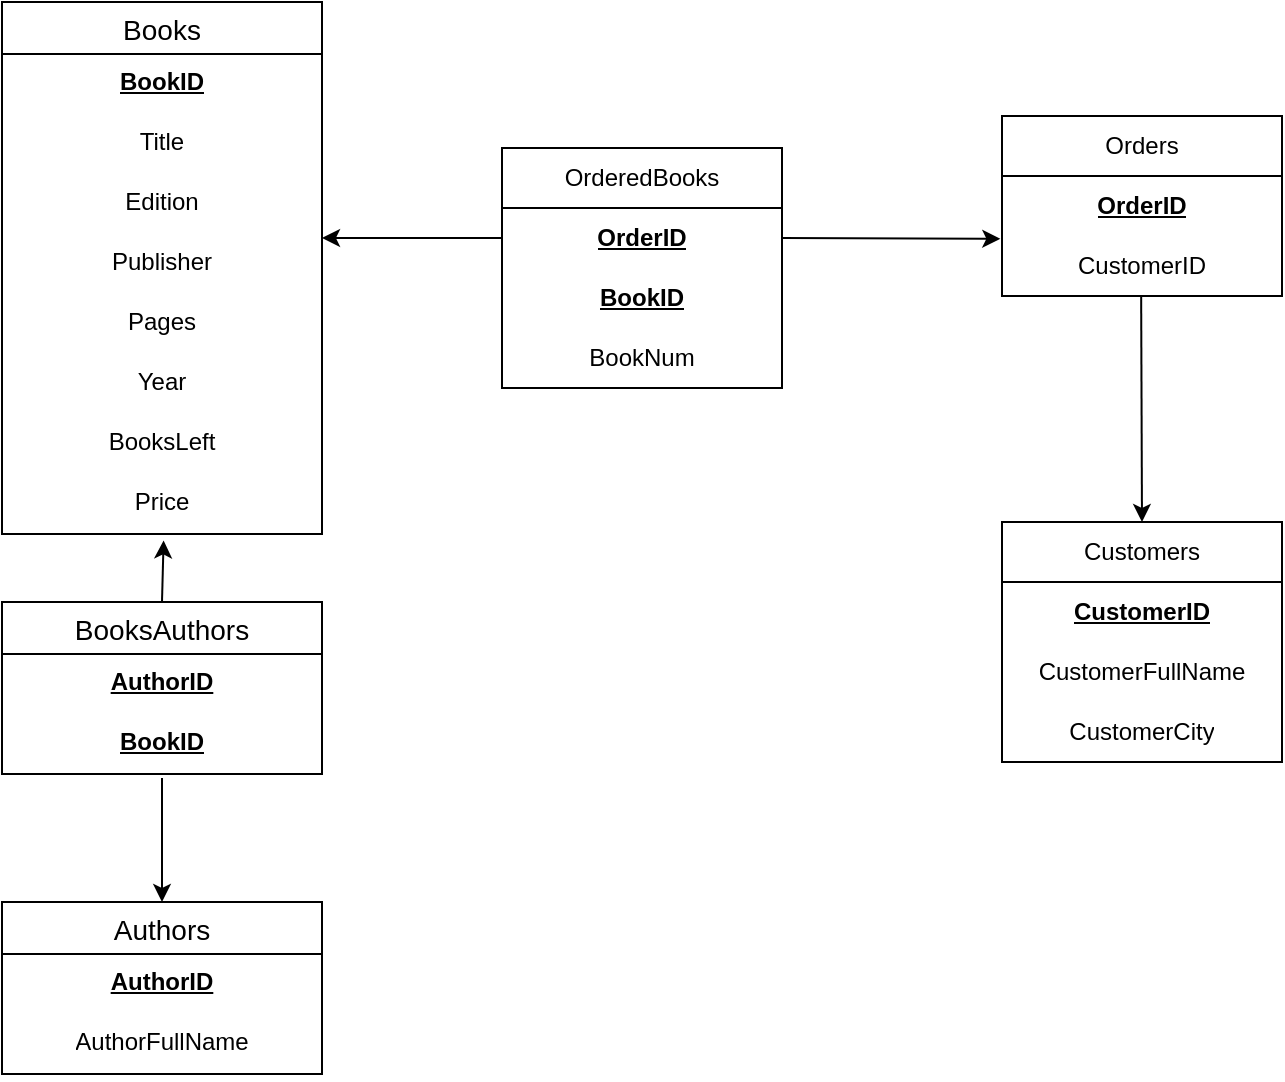 <mxfile version="22.1.5" type="device">
  <diagram name="Page-1" id="tlKg9vGXvYagjbICFPIU">
    <mxGraphModel dx="1009" dy="591" grid="1" gridSize="10" guides="1" tooltips="1" connect="1" arrows="1" fold="1" page="1" pageScale="1" pageWidth="850" pageHeight="1100" math="0" shadow="0">
      <root>
        <mxCell id="0" />
        <mxCell id="1" parent="0" />
        <mxCell id="WApPO18iMJBJQqClhbNK-1" value="Books" style="swimlane;fontStyle=0;childLayout=stackLayout;horizontal=1;startSize=26;horizontalStack=0;resizeParent=1;resizeParentMax=0;resizeLast=0;collapsible=1;marginBottom=0;align=center;fontSize=14;strokeWidth=1;" parent="1" vertex="1">
          <mxGeometry x="130" y="100" width="160" height="266" as="geometry" />
        </mxCell>
        <mxCell id="WApPO18iMJBJQqClhbNK-2" value="BookID" style="text;strokeColor=none;fillColor=none;spacingLeft=4;spacingRight=4;overflow=hidden;rotatable=0;points=[[0,0.5],[1,0.5]];portConstraint=eastwest;fontSize=12;whiteSpace=wrap;html=1;align=center;fontStyle=5" parent="WApPO18iMJBJQqClhbNK-1" vertex="1">
          <mxGeometry y="26" width="160" height="30" as="geometry" />
        </mxCell>
        <mxCell id="WApPO18iMJBJQqClhbNK-3" value="Title" style="text;strokeColor=none;fillColor=none;spacingLeft=4;spacingRight=4;overflow=hidden;rotatable=0;points=[[0,0.5],[1,0.5]];portConstraint=eastwest;fontSize=12;whiteSpace=wrap;html=1;align=center;" parent="WApPO18iMJBJQqClhbNK-1" vertex="1">
          <mxGeometry y="56" width="160" height="30" as="geometry" />
        </mxCell>
        <mxCell id="i-KUGVMfaK-4dLXj2fXI-1" value="Edition" style="text;strokeColor=none;fillColor=none;spacingLeft=4;spacingRight=4;overflow=hidden;rotatable=0;points=[[0,0.5],[1,0.5]];portConstraint=eastwest;fontSize=12;whiteSpace=wrap;html=1;align=center;" parent="WApPO18iMJBJQqClhbNK-1" vertex="1">
          <mxGeometry y="86" width="160" height="30" as="geometry" />
        </mxCell>
        <mxCell id="WApPO18iMJBJQqClhbNK-11" value="Publisher" style="text;strokeColor=none;fillColor=none;spacingLeft=4;spacingRight=4;overflow=hidden;rotatable=0;points=[[0,0.5],[1,0.5]];portConstraint=eastwest;fontSize=12;whiteSpace=wrap;html=1;align=center;" parent="WApPO18iMJBJQqClhbNK-1" vertex="1">
          <mxGeometry y="116" width="160" height="30" as="geometry" />
        </mxCell>
        <mxCell id="WApPO18iMJBJQqClhbNK-15" value="Pages" style="text;strokeColor=none;fillColor=none;spacingLeft=4;spacingRight=4;overflow=hidden;rotatable=0;points=[[0,0.5],[1,0.5]];portConstraint=eastwest;fontSize=12;whiteSpace=wrap;html=1;align=center;" parent="WApPO18iMJBJQqClhbNK-1" vertex="1">
          <mxGeometry y="146" width="160" height="30" as="geometry" />
        </mxCell>
        <mxCell id="WApPO18iMJBJQqClhbNK-14" value="Year" style="text;strokeColor=none;fillColor=none;spacingLeft=4;spacingRight=4;overflow=hidden;rotatable=0;points=[[0,0.5],[1,0.5]];portConstraint=eastwest;fontSize=12;whiteSpace=wrap;html=1;align=center;" parent="WApPO18iMJBJQqClhbNK-1" vertex="1">
          <mxGeometry y="176" width="160" height="30" as="geometry" />
        </mxCell>
        <mxCell id="WApPO18iMJBJQqClhbNK-13" value="BooksLeft" style="text;strokeColor=none;fillColor=none;spacingLeft=4;spacingRight=4;overflow=hidden;rotatable=0;points=[[0,0.5],[1,0.5]];portConstraint=eastwest;fontSize=12;whiteSpace=wrap;html=1;align=center;" parent="WApPO18iMJBJQqClhbNK-1" vertex="1">
          <mxGeometry y="206" width="160" height="30" as="geometry" />
        </mxCell>
        <mxCell id="WApPO18iMJBJQqClhbNK-12" value="Price" style="text;strokeColor=none;fillColor=none;spacingLeft=4;spacingRight=4;overflow=hidden;rotatable=0;points=[[0,0.5],[1,0.5]];portConstraint=eastwest;fontSize=12;whiteSpace=wrap;html=1;align=center;" parent="WApPO18iMJBJQqClhbNK-1" vertex="1">
          <mxGeometry y="236" width="160" height="30" as="geometry" />
        </mxCell>
        <mxCell id="WApPO18iMJBJQqClhbNK-16" value="BooksAuthors" style="swimlane;fontStyle=0;childLayout=stackLayout;horizontal=1;startSize=26;horizontalStack=0;resizeParent=1;resizeParentMax=0;resizeLast=0;collapsible=1;marginBottom=0;align=center;fontSize=14;" parent="1" vertex="1">
          <mxGeometry x="130" y="400" width="160" height="86" as="geometry" />
        </mxCell>
        <mxCell id="WApPO18iMJBJQqClhbNK-17" value="AuthorID" style="text;strokeColor=none;fillColor=none;spacingLeft=4;spacingRight=4;overflow=hidden;rotatable=0;points=[[0,0.5],[1,0.5]];portConstraint=eastwest;fontSize=12;whiteSpace=wrap;html=1;align=center;fontStyle=5" parent="WApPO18iMJBJQqClhbNK-16" vertex="1">
          <mxGeometry y="26" width="160" height="30" as="geometry" />
        </mxCell>
        <mxCell id="WApPO18iMJBJQqClhbNK-18" value="BookID" style="text;strokeColor=none;fillColor=none;spacingLeft=4;spacingRight=4;overflow=hidden;rotatable=0;points=[[0,0.5],[1,0.5]];portConstraint=eastwest;fontSize=12;whiteSpace=wrap;html=1;align=center;fontStyle=5" parent="WApPO18iMJBJQqClhbNK-16" vertex="1">
          <mxGeometry y="56" width="160" height="30" as="geometry" />
        </mxCell>
        <mxCell id="WApPO18iMJBJQqClhbNK-20" value="Authors" style="swimlane;fontStyle=0;childLayout=stackLayout;horizontal=1;startSize=26;horizontalStack=0;resizeParent=1;resizeParentMax=0;resizeLast=0;collapsible=1;marginBottom=0;align=center;fontSize=14;" parent="1" vertex="1">
          <mxGeometry x="130" y="550" width="160" height="86" as="geometry" />
        </mxCell>
        <mxCell id="WApPO18iMJBJQqClhbNK-21" value="AuthorID" style="text;strokeColor=none;fillColor=none;spacingLeft=4;spacingRight=4;overflow=hidden;rotatable=0;points=[[0,0.5],[1,0.5]];portConstraint=eastwest;fontSize=12;whiteSpace=wrap;html=1;align=center;fontStyle=5" parent="WApPO18iMJBJQqClhbNK-20" vertex="1">
          <mxGeometry y="26" width="160" height="30" as="geometry" />
        </mxCell>
        <mxCell id="WApPO18iMJBJQqClhbNK-23" value="AuthorFullName" style="text;strokeColor=none;fillColor=none;spacingLeft=4;spacingRight=4;overflow=hidden;rotatable=0;points=[[0,0.5],[1,0.5]];portConstraint=eastwest;fontSize=12;whiteSpace=wrap;html=1;align=center;" parent="WApPO18iMJBJQqClhbNK-20" vertex="1">
          <mxGeometry y="56" width="160" height="30" as="geometry" />
        </mxCell>
        <mxCell id="WApPO18iMJBJQqClhbNK-25" value="" style="endArrow=classic;html=1;rounded=0;exitX=0.5;exitY=0;exitDx=0;exitDy=0;entryX=0.505;entryY=1.107;entryDx=0;entryDy=0;entryPerimeter=0;" parent="1" source="WApPO18iMJBJQqClhbNK-16" target="WApPO18iMJBJQqClhbNK-12" edge="1">
          <mxGeometry width="50" height="50" relative="1" as="geometry">
            <mxPoint x="350" y="400" as="sourcePoint" />
            <mxPoint x="330" y="350" as="targetPoint" />
          </mxGeometry>
        </mxCell>
        <mxCell id="WApPO18iMJBJQqClhbNK-26" value="" style="endArrow=classic;html=1;rounded=0;entryX=0.5;entryY=0;entryDx=0;entryDy=0;exitX=0.5;exitY=1.067;exitDx=0;exitDy=0;exitPerimeter=0;" parent="1" target="WApPO18iMJBJQqClhbNK-20" edge="1" source="WApPO18iMJBJQqClhbNK-18">
          <mxGeometry width="50" height="50" relative="1" as="geometry">
            <mxPoint x="210" y="490" as="sourcePoint" />
            <mxPoint x="220" y="540" as="targetPoint" />
          </mxGeometry>
        </mxCell>
        <mxCell id="WApPO18iMJBJQqClhbNK-27" value="OrderedBooks" style="swimlane;fontStyle=0;childLayout=stackLayout;horizontal=1;startSize=30;horizontalStack=0;resizeParent=1;resizeParentMax=0;resizeLast=0;collapsible=1;marginBottom=0;whiteSpace=wrap;html=1;" parent="1" vertex="1">
          <mxGeometry x="380" y="173" width="140" height="120" as="geometry" />
        </mxCell>
        <mxCell id="WApPO18iMJBJQqClhbNK-28" value="&lt;b&gt;&lt;u&gt;OrderID&lt;/u&gt;&lt;/b&gt;" style="text;strokeColor=none;fillColor=none;align=center;verticalAlign=middle;spacingLeft=4;spacingRight=4;overflow=hidden;points=[[0,0.5],[1,0.5]];portConstraint=eastwest;rotatable=0;whiteSpace=wrap;html=1;" parent="WApPO18iMJBJQqClhbNK-27" vertex="1">
          <mxGeometry y="30" width="140" height="30" as="geometry" />
        </mxCell>
        <mxCell id="WApPO18iMJBJQqClhbNK-29" value="&lt;b&gt;&lt;u&gt;BookID&lt;/u&gt;&lt;/b&gt;" style="text;strokeColor=none;fillColor=none;align=center;verticalAlign=middle;spacingLeft=4;spacingRight=4;overflow=hidden;points=[[0,0.5],[1,0.5]];portConstraint=eastwest;rotatable=0;whiteSpace=wrap;html=1;" parent="WApPO18iMJBJQqClhbNK-27" vertex="1">
          <mxGeometry y="60" width="140" height="30" as="geometry" />
        </mxCell>
        <mxCell id="YqhscrywOVryTwesZkMi-1" value="BookNum" style="text;strokeColor=none;fillColor=none;align=center;verticalAlign=middle;spacingLeft=4;spacingRight=4;overflow=hidden;points=[[0,0.5],[1,0.5]];portConstraint=eastwest;rotatable=0;whiteSpace=wrap;html=1;" parent="WApPO18iMJBJQqClhbNK-27" vertex="1">
          <mxGeometry y="90" width="140" height="30" as="geometry" />
        </mxCell>
        <mxCell id="WApPO18iMJBJQqClhbNK-31" value="" style="endArrow=classic;html=1;rounded=0;exitX=0;exitY=0.5;exitDx=0;exitDy=0;" parent="1" source="WApPO18iMJBJQqClhbNK-28" edge="1">
          <mxGeometry width="50" height="50" relative="1" as="geometry">
            <mxPoint x="350" y="220" as="sourcePoint" />
            <mxPoint x="290" y="218" as="targetPoint" />
          </mxGeometry>
        </mxCell>
        <mxCell id="WApPO18iMJBJQqClhbNK-32" value="Orders" style="swimlane;fontStyle=0;childLayout=stackLayout;horizontal=1;startSize=30;horizontalStack=0;resizeParent=1;resizeParentMax=0;resizeLast=0;collapsible=1;marginBottom=0;whiteSpace=wrap;html=1;" parent="1" vertex="1">
          <mxGeometry x="630" y="157" width="140" height="90" as="geometry" />
        </mxCell>
        <mxCell id="WApPO18iMJBJQqClhbNK-33" value="OrderID" style="text;strokeColor=none;fillColor=none;align=center;verticalAlign=middle;spacingLeft=4;spacingRight=4;overflow=hidden;points=[[0,0.5],[1,0.5]];portConstraint=eastwest;rotatable=0;whiteSpace=wrap;html=1;fontStyle=5" parent="WApPO18iMJBJQqClhbNK-32" vertex="1">
          <mxGeometry y="30" width="140" height="30" as="geometry" />
        </mxCell>
        <mxCell id="WApPO18iMJBJQqClhbNK-34" value="CustomerID" style="text;strokeColor=none;fillColor=none;align=center;verticalAlign=middle;spacingLeft=4;spacingRight=4;overflow=hidden;points=[[0,0.5],[1,0.5]];portConstraint=eastwest;rotatable=0;whiteSpace=wrap;html=1;" parent="WApPO18iMJBJQqClhbNK-32" vertex="1">
          <mxGeometry y="60" width="140" height="30" as="geometry" />
        </mxCell>
        <mxCell id="WApPO18iMJBJQqClhbNK-37" value="" style="endArrow=classic;html=1;rounded=0;entryX=-0.006;entryY=1.047;entryDx=0;entryDy=0;entryPerimeter=0;exitX=1;exitY=0.5;exitDx=0;exitDy=0;" parent="1" source="WApPO18iMJBJQqClhbNK-28" target="WApPO18iMJBJQqClhbNK-33" edge="1">
          <mxGeometry width="50" height="50" relative="1" as="geometry">
            <mxPoint x="400" y="330" as="sourcePoint" />
            <mxPoint x="450" y="280" as="targetPoint" />
          </mxGeometry>
        </mxCell>
        <mxCell id="WApPO18iMJBJQqClhbNK-38" value="Customers" style="swimlane;fontStyle=0;childLayout=stackLayout;horizontal=1;startSize=30;horizontalStack=0;resizeParent=1;resizeParentMax=0;resizeLast=0;collapsible=1;marginBottom=0;whiteSpace=wrap;html=1;" parent="1" vertex="1">
          <mxGeometry x="630" y="360" width="140" height="120" as="geometry" />
        </mxCell>
        <mxCell id="WApPO18iMJBJQqClhbNK-39" value="CustomerID" style="text;strokeColor=none;fillColor=none;align=center;verticalAlign=middle;spacingLeft=4;spacingRight=4;overflow=hidden;points=[[0,0.5],[1,0.5]];portConstraint=eastwest;rotatable=0;whiteSpace=wrap;html=1;fontStyle=5" parent="WApPO18iMJBJQqClhbNK-38" vertex="1">
          <mxGeometry y="30" width="140" height="30" as="geometry" />
        </mxCell>
        <mxCell id="WApPO18iMJBJQqClhbNK-40" value="CustomerFullName" style="text;strokeColor=none;fillColor=none;align=center;verticalAlign=middle;spacingLeft=4;spacingRight=4;overflow=hidden;points=[[0,0.5],[1,0.5]];portConstraint=eastwest;rotatable=0;whiteSpace=wrap;html=1;" parent="WApPO18iMJBJQqClhbNK-38" vertex="1">
          <mxGeometry y="60" width="140" height="30" as="geometry" />
        </mxCell>
        <mxCell id="WApPO18iMJBJQqClhbNK-41" value="CustomerCity" style="text;strokeColor=none;fillColor=none;align=center;verticalAlign=middle;spacingLeft=4;spacingRight=4;overflow=hidden;points=[[0,0.5],[1,0.5]];portConstraint=eastwest;rotatable=0;whiteSpace=wrap;html=1;" parent="WApPO18iMJBJQqClhbNK-38" vertex="1">
          <mxGeometry y="90" width="140" height="30" as="geometry" />
        </mxCell>
        <mxCell id="WApPO18iMJBJQqClhbNK-42" value="" style="endArrow=classic;html=1;rounded=0;entryX=0.5;entryY=0;entryDx=0;entryDy=0;exitX=0.497;exitY=1.007;exitDx=0;exitDy=0;exitPerimeter=0;" parent="1" target="WApPO18iMJBJQqClhbNK-38" edge="1" source="WApPO18iMJBJQqClhbNK-34">
          <mxGeometry width="50" height="50" relative="1" as="geometry">
            <mxPoint x="700" y="310" as="sourcePoint" />
            <mxPoint x="560" y="500" as="targetPoint" />
          </mxGeometry>
        </mxCell>
      </root>
    </mxGraphModel>
  </diagram>
</mxfile>
